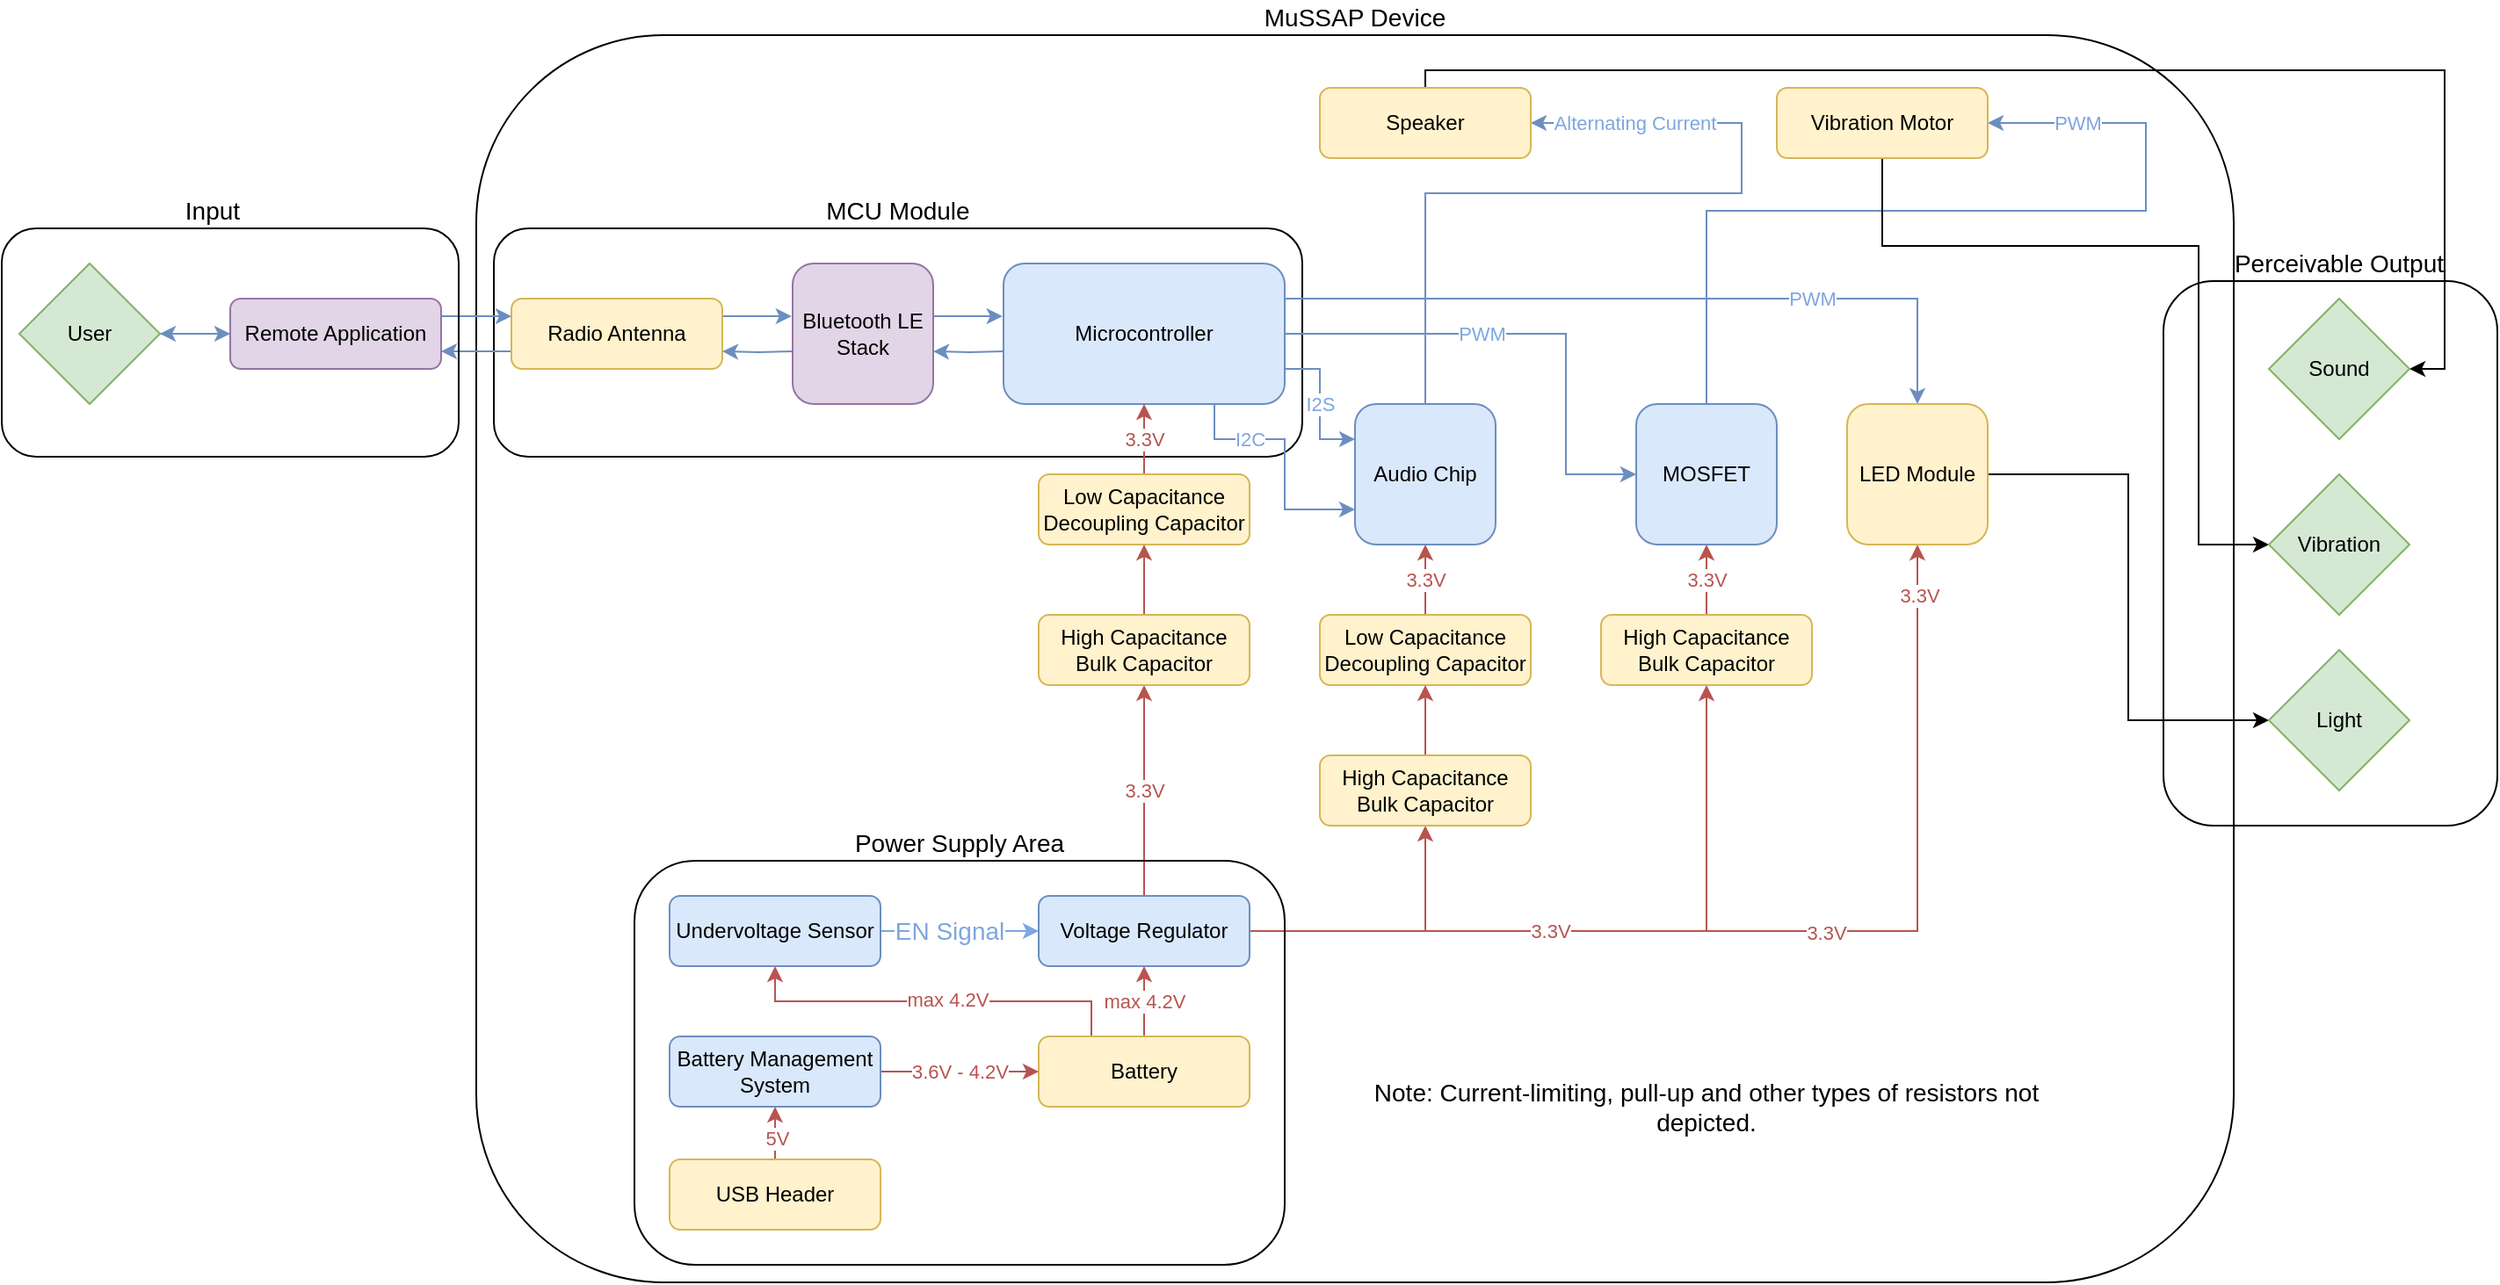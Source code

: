 <mxfile version="14.9.6" type="device"><diagram id="aHNj5ct3Xk1lWThwP3_0" name="Page-1"><mxGraphModel dx="1551" dy="1151" grid="1" gridSize="10" guides="1" tooltips="1" connect="1" arrows="1" fold="1" page="1" pageScale="1" pageWidth="850" pageHeight="1100" math="0" shadow="0"><root><mxCell id="0"/><mxCell id="1" parent="0"/><mxCell id="x5rUt0chN37X7QX0Lgqs-74" value="" style="rounded=1;whiteSpace=wrap;html=1;fontSize=14;fontColor=#B85450;fillColor=none;" parent="1" vertex="1"><mxGeometry x="300" y="50" width="1000" height="710" as="geometry"/></mxCell><mxCell id="x5rUt0chN37X7QX0Lgqs-71" value="" style="rounded=1;whiteSpace=wrap;html=1;fontSize=14;fontColor=#B85450;fillColor=none;" parent="1" vertex="1"><mxGeometry x="310" y="160" width="460" height="130" as="geometry"/></mxCell><mxCell id="x5rUt0chN37X7QX0Lgqs-8" style="edgeStyle=orthogonalEdgeStyle;rounded=0;orthogonalLoop=1;jettySize=auto;html=1;exitX=0;exitY=0.5;exitDx=0;exitDy=0;fillColor=#dae8fc;strokeColor=#6c8ebf;" parent="1" source="x5rUt0chN37X7QX0Lgqs-1" edge="1"><mxGeometry relative="1" as="geometry"><mxPoint x="120" y="219.946" as="targetPoint"/></mxGeometry></mxCell><mxCell id="x5rUt0chN37X7QX0Lgqs-9" style="edgeStyle=orthogonalEdgeStyle;rounded=0;orthogonalLoop=1;jettySize=auto;html=1;exitX=1;exitY=0.25;exitDx=0;exitDy=0;entryX=0;entryY=0.25;entryDx=0;entryDy=0;fillColor=#dae8fc;strokeColor=#6c8ebf;" parent="1" source="x5rUt0chN37X7QX0Lgqs-1" target="x5rUt0chN37X7QX0Lgqs-3" edge="1"><mxGeometry relative="1" as="geometry"/></mxCell><mxCell id="x5rUt0chN37X7QX0Lgqs-1" value="Remote Application" style="rounded=1;whiteSpace=wrap;html=1;fillColor=#e1d5e7;strokeColor=#9673a6;" parent="1" vertex="1"><mxGeometry x="160" y="200" width="120" height="40" as="geometry"/></mxCell><mxCell id="x5rUt0chN37X7QX0Lgqs-7" style="edgeStyle=orthogonalEdgeStyle;rounded=0;orthogonalLoop=1;jettySize=auto;html=1;exitX=1;exitY=0.5;exitDx=0;exitDy=0;entryX=0;entryY=0.5;entryDx=0;entryDy=0;fillColor=#dae8fc;strokeColor=#6c8ebf;" parent="1" source="x5rUt0chN37X7QX0Lgqs-2" target="x5rUt0chN37X7QX0Lgqs-1" edge="1"><mxGeometry relative="1" as="geometry"/></mxCell><mxCell id="x5rUt0chN37X7QX0Lgqs-2" value="User" style="rhombus;whiteSpace=wrap;html=1;fillColor=#d5e8d4;strokeColor=#82b366;" parent="1" vertex="1"><mxGeometry x="40" y="180" width="80" height="80" as="geometry"/></mxCell><mxCell id="x5rUt0chN37X7QX0Lgqs-10" style="edgeStyle=orthogonalEdgeStyle;rounded=0;orthogonalLoop=1;jettySize=auto;html=1;exitX=0;exitY=0.75;exitDx=0;exitDy=0;entryX=1;entryY=0.75;entryDx=0;entryDy=0;fillColor=#dae8fc;strokeColor=#6c8ebf;" parent="1" source="x5rUt0chN37X7QX0Lgqs-3" target="x5rUt0chN37X7QX0Lgqs-1" edge="1"><mxGeometry relative="1" as="geometry"/></mxCell><mxCell id="x5rUt0chN37X7QX0Lgqs-11" style="edgeStyle=orthogonalEdgeStyle;rounded=0;orthogonalLoop=1;jettySize=auto;html=1;exitX=1;exitY=0.25;exitDx=0;exitDy=0;entryX=-0.008;entryY=0.383;entryDx=0;entryDy=0;entryPerimeter=0;fillColor=#dae8fc;strokeColor=#6c8ebf;" parent="1" source="x5rUt0chN37X7QX0Lgqs-3" target="x5rUt0chN37X7QX0Lgqs-4" edge="1"><mxGeometry relative="1" as="geometry"/></mxCell><mxCell id="x5rUt0chN37X7QX0Lgqs-3" value="Radio Antenna" style="rounded=1;whiteSpace=wrap;html=1;fillColor=#fff2cc;strokeColor=#d6b656;" parent="1" vertex="1"><mxGeometry x="320" y="200" width="120" height="40" as="geometry"/></mxCell><mxCell id="x5rUt0chN37X7QX0Lgqs-4" value="Bluetooth LE Stack" style="rounded=1;whiteSpace=wrap;html=1;fillColor=#e1d5e7;strokeColor=#9673a6;" parent="1" vertex="1"><mxGeometry x="480" y="180" width="80" height="80" as="geometry"/></mxCell><mxCell id="x5rUt0chN37X7QX0Lgqs-36" value="I2S" style="edgeStyle=orthogonalEdgeStyle;rounded=0;orthogonalLoop=1;jettySize=auto;html=1;exitX=1;exitY=0.75;exitDx=0;exitDy=0;entryX=0;entryY=0.25;entryDx=0;entryDy=0;fillColor=#dae8fc;strokeColor=#6c8ebf;fontColor=#7EA6E0;" parent="1" source="x5rUt0chN37X7QX0Lgqs-5" target="x5rUt0chN37X7QX0Lgqs-34" edge="1"><mxGeometry relative="1" as="geometry"/></mxCell><mxCell id="x5rUt0chN37X7QX0Lgqs-37" value="I2C" style="edgeStyle=orthogonalEdgeStyle;rounded=0;orthogonalLoop=1;jettySize=auto;html=1;exitX=0.75;exitY=1;exitDx=0;exitDy=0;entryX=0;entryY=0.75;entryDx=0;entryDy=0;fillColor=#dae8fc;strokeColor=#6c8ebf;fontColor=#7EA6E0;" parent="1" source="x5rUt0chN37X7QX0Lgqs-5" target="x5rUt0chN37X7QX0Lgqs-34" edge="1"><mxGeometry x="-0.429" relative="1" as="geometry"><Array as="points"><mxPoint x="720" y="280"/><mxPoint x="760" y="280"/><mxPoint x="760" y="320"/></Array><mxPoint as="offset"/></mxGeometry></mxCell><mxCell id="x5rUt0chN37X7QX0Lgqs-46" value="&lt;p style=&quot;line-height: 120%&quot;&gt;PWM&lt;/p&gt;" style="edgeStyle=orthogonalEdgeStyle;rounded=0;orthogonalLoop=1;jettySize=auto;html=1;exitX=1;exitY=0.5;exitDx=0;exitDy=0;entryX=0;entryY=0.5;entryDx=0;entryDy=0;fontColor=#7EA6E0;fillColor=#dae8fc;strokeColor=#6c8ebf;" parent="1" source="x5rUt0chN37X7QX0Lgqs-5" target="x5rUt0chN37X7QX0Lgqs-45" edge="1"><mxGeometry x="-0.2" relative="1" as="geometry"><Array as="points"><mxPoint x="920" y="220"/><mxPoint x="920" y="300"/></Array><mxPoint as="offset"/></mxGeometry></mxCell><mxCell id="x5rUt0chN37X7QX0Lgqs-54" style="edgeStyle=orthogonalEdgeStyle;rounded=0;orthogonalLoop=1;jettySize=auto;html=1;exitX=1;exitY=0.25;exitDx=0;exitDy=0;entryX=0.5;entryY=0;entryDx=0;entryDy=0;fontColor=#7EA6E0;strokeColor=#6C8EBF;" parent="1" source="x5rUt0chN37X7QX0Lgqs-5" target="x5rUt0chN37X7QX0Lgqs-53" edge="1"><mxGeometry relative="1" as="geometry"/></mxCell><mxCell id="x5rUt0chN37X7QX0Lgqs-56" value="PWM" style="edgeLabel;html=1;align=center;verticalAlign=middle;resizable=0;points=[];fontColor=#7EA6E0;" parent="x5rUt0chN37X7QX0Lgqs-54" vertex="1" connectable="0"><mxGeometry x="0.115" y="-2" relative="1" as="geometry"><mxPoint x="66" y="-2" as="offset"/></mxGeometry></mxCell><mxCell id="x5rUt0chN37X7QX0Lgqs-5" value="Microcontroller" style="rounded=1;whiteSpace=wrap;html=1;fillColor=#dae8fc;strokeColor=#6c8ebf;" parent="1" vertex="1"><mxGeometry x="600" y="180" width="160" height="80" as="geometry"/></mxCell><mxCell id="x5rUt0chN37X7QX0Lgqs-12" style="edgeStyle=orthogonalEdgeStyle;rounded=0;orthogonalLoop=1;jettySize=auto;html=1;fillColor=#dae8fc;strokeColor=#6c8ebf;" parent="1" edge="1"><mxGeometry relative="1" as="geometry"><mxPoint x="480" y="230" as="sourcePoint"/><mxPoint x="440" y="230" as="targetPoint"/></mxGeometry></mxCell><mxCell id="x5rUt0chN37X7QX0Lgqs-15" style="edgeStyle=orthogonalEdgeStyle;rounded=0;orthogonalLoop=1;jettySize=auto;html=1;exitX=1;exitY=0.25;exitDx=0;exitDy=0;entryX=-0.008;entryY=0.383;entryDx=0;entryDy=0;entryPerimeter=0;fillColor=#dae8fc;strokeColor=#6c8ebf;" parent="1" edge="1"><mxGeometry relative="1" as="geometry"><mxPoint x="560" y="210" as="sourcePoint"/><mxPoint x="599.36" y="210.64" as="targetPoint"/></mxGeometry></mxCell><mxCell id="x5rUt0chN37X7QX0Lgqs-16" style="edgeStyle=orthogonalEdgeStyle;rounded=0;orthogonalLoop=1;jettySize=auto;html=1;fillColor=#dae8fc;strokeColor=#6c8ebf;" parent="1" edge="1"><mxGeometry relative="1" as="geometry"><mxPoint x="600" y="230" as="sourcePoint"/><mxPoint x="560" y="230" as="targetPoint"/></mxGeometry></mxCell><mxCell id="x5rUt0chN37X7QX0Lgqs-25" value="3.3V" style="edgeStyle=orthogonalEdgeStyle;rounded=0;orthogonalLoop=1;jettySize=auto;html=1;exitX=0.5;exitY=0;exitDx=0;exitDy=0;entryX=0.5;entryY=1;entryDx=0;entryDy=0;fillColor=#f8cecc;strokeColor=#b85450;fontColor=#B85450;" parent="1" source="x5rUt0chN37X7QX0Lgqs-18" target="x5rUt0chN37X7QX0Lgqs-20" edge="1"><mxGeometry relative="1" as="geometry"/></mxCell><mxCell id="x5rUt0chN37X7QX0Lgqs-42" style="edgeStyle=orthogonalEdgeStyle;rounded=0;orthogonalLoop=1;jettySize=auto;html=1;exitX=1;exitY=0.5;exitDx=0;exitDy=0;entryX=0.5;entryY=1;entryDx=0;entryDy=0;fontColor=#7EA6E0;fillColor=#f8cecc;strokeColor=#b85450;" parent="1" source="x5rUt0chN37X7QX0Lgqs-18" target="x5rUt0chN37X7QX0Lgqs-40" edge="1"><mxGeometry relative="1" as="geometry"/></mxCell><mxCell id="x5rUt0chN37X7QX0Lgqs-50" style="edgeStyle=orthogonalEdgeStyle;rounded=0;orthogonalLoop=1;jettySize=auto;html=1;exitX=1;exitY=0.5;exitDx=0;exitDy=0;entryX=0.5;entryY=1;entryDx=0;entryDy=0;fontColor=#7EA6E0;fillColor=#f8cecc;strokeColor=#b85450;" parent="1" source="x5rUt0chN37X7QX0Lgqs-18" target="x5rUt0chN37X7QX0Lgqs-49" edge="1"><mxGeometry relative="1" as="geometry"/></mxCell><mxCell id="x5rUt0chN37X7QX0Lgqs-55" style="edgeStyle=orthogonalEdgeStyle;rounded=0;orthogonalLoop=1;jettySize=auto;html=1;exitX=1;exitY=0.5;exitDx=0;exitDy=0;entryX=0.5;entryY=1;entryDx=0;entryDy=0;fontColor=#7EA6E0;fillColor=#f8cecc;strokeColor=#b85450;" parent="1" source="x5rUt0chN37X7QX0Lgqs-18" target="x5rUt0chN37X7QX0Lgqs-53" edge="1"><mxGeometry relative="1" as="geometry"/></mxCell><mxCell id="x5rUt0chN37X7QX0Lgqs-63" value="3.3V" style="edgeLabel;html=1;align=center;verticalAlign=middle;resizable=0;points=[];fontColor=#B85450;" parent="x5rUt0chN37X7QX0Lgqs-55" vertex="1" connectable="0"><mxGeometry x="-0.431" relative="1" as="geometry"><mxPoint as="offset"/></mxGeometry></mxCell><mxCell id="x5rUt0chN37X7QX0Lgqs-64" value="3.3V" style="edgeLabel;html=1;align=center;verticalAlign=middle;resizable=0;points=[];fontColor=#B85450;" parent="x5rUt0chN37X7QX0Lgqs-55" vertex="1" connectable="0"><mxGeometry x="0.094" y="-1" relative="1" as="geometry"><mxPoint as="offset"/></mxGeometry></mxCell><mxCell id="x5rUt0chN37X7QX0Lgqs-68" value="3.3V" style="edgeLabel;html=1;align=center;verticalAlign=middle;resizable=0;points=[];fontColor=#B85450;" parent="x5rUt0chN37X7QX0Lgqs-55" vertex="1" connectable="0"><mxGeometry x="0.903" y="-1" relative="1" as="geometry"><mxPoint as="offset"/></mxGeometry></mxCell><mxCell id="x5rUt0chN37X7QX0Lgqs-18" value="Voltage Regulator" style="rounded=1;whiteSpace=wrap;html=1;fillColor=#dae8fc;strokeColor=#6c8ebf;" parent="1" vertex="1"><mxGeometry x="620" y="540" width="120" height="40" as="geometry"/></mxCell><mxCell id="x5rUt0chN37X7QX0Lgqs-27" value="&lt;font color=&quot;#b85450&quot;&gt;3.3V&lt;/font&gt;" style="edgeStyle=orthogonalEdgeStyle;rounded=0;orthogonalLoop=1;jettySize=auto;html=1;exitX=0.5;exitY=0;exitDx=0;exitDy=0;entryX=0.5;entryY=1;entryDx=0;entryDy=0;fillColor=#f8cecc;strokeColor=#b85450;" parent="1" source="x5rUt0chN37X7QX0Lgqs-19" target="x5rUt0chN37X7QX0Lgqs-5" edge="1"><mxGeometry relative="1" as="geometry"/></mxCell><mxCell id="x5rUt0chN37X7QX0Lgqs-19" value="Low Capacitance Decoupling Capacitor" style="rounded=1;whiteSpace=wrap;html=1;fillColor=#fff2cc;strokeColor=#d6b656;" parent="1" vertex="1"><mxGeometry x="620" y="300" width="120" height="40" as="geometry"/></mxCell><mxCell id="x5rUt0chN37X7QX0Lgqs-26" style="edgeStyle=orthogonalEdgeStyle;rounded=0;orthogonalLoop=1;jettySize=auto;html=1;exitX=0.5;exitY=0;exitDx=0;exitDy=0;entryX=0.5;entryY=1;entryDx=0;entryDy=0;fillColor=#f8cecc;strokeColor=#b85450;" parent="1" source="x5rUt0chN37X7QX0Lgqs-20" target="x5rUt0chN37X7QX0Lgqs-19" edge="1"><mxGeometry relative="1" as="geometry"/></mxCell><mxCell id="x5rUt0chN37X7QX0Lgqs-20" value="High Capacitance Bulk Capacitor" style="rounded=1;whiteSpace=wrap;html=1;fillColor=#fff2cc;strokeColor=#d6b656;" parent="1" vertex="1"><mxGeometry x="620" y="380" width="120" height="40" as="geometry"/></mxCell><mxCell id="x5rUt0chN37X7QX0Lgqs-24" value="&lt;font color=&quot;#b85450&quot;&gt;max 4.2V&lt;/font&gt;" style="edgeStyle=orthogonalEdgeStyle;rounded=0;orthogonalLoop=1;jettySize=auto;html=1;exitX=0.5;exitY=0;exitDx=0;exitDy=0;entryX=0.5;entryY=1;entryDx=0;entryDy=0;fillColor=#f8cecc;strokeColor=#b85450;" parent="1" source="x5rUt0chN37X7QX0Lgqs-21" target="x5rUt0chN37X7QX0Lgqs-18" edge="1"><mxGeometry relative="1" as="geometry"><Array as="points"><mxPoint x="680" y="600"/><mxPoint x="680" y="600"/></Array></mxGeometry></mxCell><mxCell id="x5rUt0chN37X7QX0Lgqs-66" style="edgeStyle=orthogonalEdgeStyle;rounded=0;orthogonalLoop=1;jettySize=auto;html=1;exitX=0.25;exitY=0;exitDx=0;exitDy=0;entryX=0.5;entryY=1;entryDx=0;entryDy=0;fontColor=#7EA6E0;strokeColor=#B85450;" parent="1" source="x5rUt0chN37X7QX0Lgqs-21" target="x5rUt0chN37X7QX0Lgqs-22" edge="1"><mxGeometry relative="1" as="geometry"/></mxCell><mxCell id="x5rUt0chN37X7QX0Lgqs-67" value="&lt;font color=&quot;#b85450&quot;&gt;max 4.2V&lt;/font&gt;" style="edgeLabel;html=1;align=center;verticalAlign=middle;resizable=0;points=[];fontColor=#7EA6E0;" parent="x5rUt0chN37X7QX0Lgqs-66" vertex="1" connectable="0"><mxGeometry x="-0.068" y="-1" relative="1" as="geometry"><mxPoint as="offset"/></mxGeometry></mxCell><mxCell id="x5rUt0chN37X7QX0Lgqs-21" value="Battery" style="rounded=1;whiteSpace=wrap;html=1;fillColor=#fff2cc;strokeColor=#d6b656;" parent="1" vertex="1"><mxGeometry x="620" y="620" width="120" height="40" as="geometry"/></mxCell><mxCell id="x5rUt0chN37X7QX0Lgqs-23" style="edgeStyle=orthogonalEdgeStyle;rounded=0;orthogonalLoop=1;jettySize=auto;html=1;exitX=1;exitY=0.5;exitDx=0;exitDy=0;entryX=0;entryY=0.5;entryDx=0;entryDy=0;fillColor=#f8cecc;fontColor=#7EA6E0;strokeColor=#7EA6E0;" parent="1" source="x5rUt0chN37X7QX0Lgqs-22" target="x5rUt0chN37X7QX0Lgqs-18" edge="1"><mxGeometry relative="1" as="geometry"/></mxCell><mxCell id="x5rUt0chN37X7QX0Lgqs-76" value="&lt;font color=&quot;#7ea6e0&quot;&gt;EN Signal&lt;/font&gt;" style="edgeLabel;html=1;align=center;verticalAlign=middle;resizable=0;points=[];fontSize=14;fontColor=#B85450;" parent="x5rUt0chN37X7QX0Lgqs-23" vertex="1" connectable="0"><mxGeometry x="-0.129" relative="1" as="geometry"><mxPoint as="offset"/></mxGeometry></mxCell><mxCell id="x5rUt0chN37X7QX0Lgqs-22" value="Undervoltage Sensor" style="rounded=1;whiteSpace=wrap;html=1;fillColor=#dae8fc;strokeColor=#6c8ebf;" parent="1" vertex="1"><mxGeometry x="410" y="540" width="120" height="40" as="geometry"/></mxCell><mxCell id="x5rUt0chN37X7QX0Lgqs-31" value="&lt;font color=&quot;#b85450&quot;&gt;3.6V - 4.2V&lt;/font&gt;" style="edgeStyle=orthogonalEdgeStyle;rounded=0;orthogonalLoop=1;jettySize=auto;html=1;exitX=1;exitY=0.5;exitDx=0;exitDy=0;entryX=0;entryY=0.5;entryDx=0;entryDy=0;fillColor=#f8cecc;strokeColor=#b85450;" parent="1" source="x5rUt0chN37X7QX0Lgqs-28" target="x5rUt0chN37X7QX0Lgqs-21" edge="1"><mxGeometry relative="1" as="geometry"/></mxCell><mxCell id="x5rUt0chN37X7QX0Lgqs-28" value="Battery Management System" style="rounded=1;whiteSpace=wrap;html=1;fillColor=#dae8fc;strokeColor=#6c8ebf;" parent="1" vertex="1"><mxGeometry x="410" y="620" width="120" height="40" as="geometry"/></mxCell><mxCell id="x5rUt0chN37X7QX0Lgqs-30" style="edgeStyle=orthogonalEdgeStyle;rounded=0;orthogonalLoop=1;jettySize=auto;html=1;exitX=0.5;exitY=0;exitDx=0;exitDy=0;entryX=0.5;entryY=1;entryDx=0;entryDy=0;fillColor=#f8cecc;strokeColor=#b85450;" parent="1" source="x5rUt0chN37X7QX0Lgqs-29" target="x5rUt0chN37X7QX0Lgqs-28" edge="1"><mxGeometry relative="1" as="geometry"/></mxCell><mxCell id="x5rUt0chN37X7QX0Lgqs-69" value="5V" style="edgeLabel;html=1;align=center;verticalAlign=middle;resizable=0;points=[];fontColor=#B85450;" parent="x5rUt0chN37X7QX0Lgqs-30" vertex="1" connectable="0"><mxGeometry x="-0.183" y="-1" relative="1" as="geometry"><mxPoint as="offset"/></mxGeometry></mxCell><mxCell id="x5rUt0chN37X7QX0Lgqs-29" value="USB Header" style="rounded=1;whiteSpace=wrap;html=1;fillColor=#fff2cc;strokeColor=#d6b656;" parent="1" vertex="1"><mxGeometry x="410" y="690" width="120" height="40" as="geometry"/></mxCell><mxCell id="x5rUt0chN37X7QX0Lgqs-58" style="edgeStyle=orthogonalEdgeStyle;rounded=0;orthogonalLoop=1;jettySize=auto;html=1;exitX=0.5;exitY=0;exitDx=0;exitDy=0;entryX=1;entryY=0.5;entryDx=0;entryDy=0;fontColor=#7EA6E0;strokeColor=#6C8EBF;" parent="1" source="x5rUt0chN37X7QX0Lgqs-34" target="x5rUt0chN37X7QX0Lgqs-57" edge="1"><mxGeometry relative="1" as="geometry"><Array as="points"><mxPoint x="840" y="140"/><mxPoint x="1020" y="140"/><mxPoint x="1020" y="100"/></Array></mxGeometry></mxCell><mxCell id="x5rUt0chN37X7QX0Lgqs-59" value="Alternating Current" style="edgeLabel;html=1;align=center;verticalAlign=middle;resizable=0;points=[];fontColor=#7EA6E0;" parent="x5rUt0chN37X7QX0Lgqs-58" vertex="1" connectable="0"><mxGeometry x="0.714" y="2" relative="1" as="geometry"><mxPoint x="-7" y="-2" as="offset"/></mxGeometry></mxCell><mxCell id="x5rUt0chN37X7QX0Lgqs-34" value="Audio Chip" style="rounded=1;whiteSpace=wrap;html=1;fillColor=#dae8fc;strokeColor=#6c8ebf;" parent="1" vertex="1"><mxGeometry x="800" y="260" width="80" height="80" as="geometry"/></mxCell><mxCell id="x5rUt0chN37X7QX0Lgqs-44" value="3.3V" style="edgeStyle=orthogonalEdgeStyle;rounded=0;orthogonalLoop=1;jettySize=auto;html=1;exitX=0.5;exitY=0;exitDx=0;exitDy=0;entryX=0.5;entryY=1;entryDx=0;entryDy=0;fillColor=#f8cecc;strokeColor=#b85450;fontColor=#B85450;" parent="1" source="x5rUt0chN37X7QX0Lgqs-39" target="x5rUt0chN37X7QX0Lgqs-34" edge="1"><mxGeometry relative="1" as="geometry"/></mxCell><mxCell id="x5rUt0chN37X7QX0Lgqs-39" value="Low Capacitance Decoupling Capacitor" style="rounded=1;whiteSpace=wrap;html=1;fillColor=#fff2cc;strokeColor=#d6b656;" parent="1" vertex="1"><mxGeometry x="780" y="380" width="120" height="40" as="geometry"/></mxCell><mxCell id="x5rUt0chN37X7QX0Lgqs-43" style="edgeStyle=orthogonalEdgeStyle;rounded=0;orthogonalLoop=1;jettySize=auto;html=1;exitX=0.5;exitY=0;exitDx=0;exitDy=0;entryX=0.5;entryY=1;entryDx=0;entryDy=0;fontColor=#7EA6E0;fillColor=#f8cecc;strokeColor=#b85450;" parent="1" source="x5rUt0chN37X7QX0Lgqs-40" target="x5rUt0chN37X7QX0Lgqs-39" edge="1"><mxGeometry relative="1" as="geometry"/></mxCell><mxCell id="x5rUt0chN37X7QX0Lgqs-40" value="High Capacitance Bulk Capacitor" style="rounded=1;whiteSpace=wrap;html=1;fillColor=#fff2cc;strokeColor=#d6b656;" parent="1" vertex="1"><mxGeometry x="780" y="460" width="120" height="40" as="geometry"/></mxCell><mxCell id="x5rUt0chN37X7QX0Lgqs-61" style="edgeStyle=orthogonalEdgeStyle;rounded=0;orthogonalLoop=1;jettySize=auto;html=1;exitX=0.5;exitY=0;exitDx=0;exitDy=0;entryX=1;entryY=0.5;entryDx=0;entryDy=0;fontColor=#7EA6E0;strokeColor=#6C8EBF;" parent="1" source="x5rUt0chN37X7QX0Lgqs-45" target="x5rUt0chN37X7QX0Lgqs-60" edge="1"><mxGeometry relative="1" as="geometry"><Array as="points"><mxPoint x="1000" y="150"/><mxPoint x="1250" y="150"/><mxPoint x="1250" y="100"/></Array></mxGeometry></mxCell><mxCell id="x5rUt0chN37X7QX0Lgqs-62" value="PWM" style="edgeLabel;html=1;align=center;verticalAlign=middle;resizable=0;points=[];fontColor=#7EA6E0;" parent="x5rUt0chN37X7QX0Lgqs-61" vertex="1" connectable="0"><mxGeometry x="0.766" y="1" relative="1" as="geometry"><mxPoint x="-8" y="-1" as="offset"/></mxGeometry></mxCell><mxCell id="x5rUt0chN37X7QX0Lgqs-45" value="MOSFET" style="rounded=1;whiteSpace=wrap;html=1;fillColor=#dae8fc;strokeColor=#6c8ebf;" parent="1" vertex="1"><mxGeometry x="960" y="260" width="80" height="80" as="geometry"/></mxCell><mxCell id="x5rUt0chN37X7QX0Lgqs-51" value="3.3V" style="edgeStyle=orthogonalEdgeStyle;rounded=0;orthogonalLoop=1;jettySize=auto;html=1;exitX=0.5;exitY=0;exitDx=0;exitDy=0;entryX=0.5;entryY=1;entryDx=0;entryDy=0;fillColor=#f8cecc;strokeColor=#b85450;fontColor=#B85450;" parent="1" source="x5rUt0chN37X7QX0Lgqs-49" target="x5rUt0chN37X7QX0Lgqs-45" edge="1"><mxGeometry relative="1" as="geometry"/></mxCell><mxCell id="x5rUt0chN37X7QX0Lgqs-49" value="High Capacitance Bulk Capacitor" style="rounded=1;whiteSpace=wrap;html=1;fillColor=#fff2cc;strokeColor=#d6b656;" parent="1" vertex="1"><mxGeometry x="940" y="380" width="120" height="40" as="geometry"/></mxCell><mxCell id="x5rUt0chN37X7QX0Lgqs-52" value="&lt;font color=&quot;#000000&quot; style=&quot;font-size: 14px&quot;&gt;&lt;span style=&quot;font-size: 14px&quot;&gt;Note: Current-limiting, pull-up and other types of resistors not depicted.&lt;/span&gt;&lt;/font&gt;" style="text;html=1;strokeColor=none;fillColor=none;align=center;verticalAlign=middle;whiteSpace=wrap;rounded=0;fontColor=#7EA6E0;fontSize=14;" parent="1" vertex="1"><mxGeometry x="800" y="620" width="400" height="80" as="geometry"/></mxCell><mxCell id="x5rUt0chN37X7QX0Lgqs-83" style="edgeStyle=orthogonalEdgeStyle;rounded=0;orthogonalLoop=1;jettySize=auto;html=1;exitX=1;exitY=0.5;exitDx=0;exitDy=0;entryX=0;entryY=0.5;entryDx=0;entryDy=0;fontSize=14;fontColor=#B85450;" parent="1" source="x5rUt0chN37X7QX0Lgqs-53" target="x5rUt0chN37X7QX0Lgqs-80" edge="1"><mxGeometry relative="1" as="geometry"/></mxCell><mxCell id="x5rUt0chN37X7QX0Lgqs-53" value="LED Module" style="rounded=1;whiteSpace=wrap;html=1;fillColor=#fff2cc;strokeColor=#d6b656;" parent="1" vertex="1"><mxGeometry x="1080" y="260" width="80" height="80" as="geometry"/></mxCell><mxCell id="x5rUt0chN37X7QX0Lgqs-86" style="edgeStyle=orthogonalEdgeStyle;rounded=0;orthogonalLoop=1;jettySize=auto;html=1;exitX=0.5;exitY=0;exitDx=0;exitDy=0;entryX=1;entryY=0.5;entryDx=0;entryDy=0;fontSize=14;fontColor=#B85450;" parent="1" source="x5rUt0chN37X7QX0Lgqs-57" target="x5rUt0chN37X7QX0Lgqs-82" edge="1"><mxGeometry relative="1" as="geometry"><Array as="points"><mxPoint x="840" y="70"/><mxPoint x="1420" y="70"/><mxPoint x="1420" y="240"/></Array></mxGeometry></mxCell><mxCell id="x5rUt0chN37X7QX0Lgqs-57" value="Speaker" style="rounded=1;whiteSpace=wrap;html=1;fillColor=#fff2cc;strokeColor=#d6b656;" parent="1" vertex="1"><mxGeometry x="780" y="80" width="120" height="40" as="geometry"/></mxCell><mxCell id="x5rUt0chN37X7QX0Lgqs-85" style="edgeStyle=orthogonalEdgeStyle;rounded=0;orthogonalLoop=1;jettySize=auto;html=1;exitX=0.5;exitY=1;exitDx=0;exitDy=0;entryX=0;entryY=0.5;entryDx=0;entryDy=0;fontSize=14;fontColor=#B85450;" parent="1" source="x5rUt0chN37X7QX0Lgqs-60" target="x5rUt0chN37X7QX0Lgqs-81" edge="1"><mxGeometry relative="1" as="geometry"><Array as="points"><mxPoint x="1100" y="170"/><mxPoint x="1280" y="170"/><mxPoint x="1280" y="340"/></Array></mxGeometry></mxCell><mxCell id="x5rUt0chN37X7QX0Lgqs-60" value="Vibration Motor" style="rounded=1;whiteSpace=wrap;html=1;fillColor=#fff2cc;strokeColor=#d6b656;" parent="1" vertex="1"><mxGeometry x="1040" y="80" width="120" height="40" as="geometry"/></mxCell><mxCell id="x5rUt0chN37X7QX0Lgqs-73" value="&lt;font color=&quot;#000000&quot;&gt;&lt;span&gt;MCU Module&lt;/span&gt;&lt;/font&gt;" style="text;html=1;strokeColor=none;fillColor=none;align=center;verticalAlign=middle;whiteSpace=wrap;rounded=0;fontSize=14;fontColor=#B85450;fontStyle=0" parent="1" vertex="1"><mxGeometry x="495" y="140" width="90" height="20" as="geometry"/></mxCell><mxCell id="x5rUt0chN37X7QX0Lgqs-75" value="&lt;font color=&quot;#000000&quot;&gt;&lt;span&gt;MuSSAP Device&lt;/span&gt;&lt;/font&gt;" style="text;html=1;strokeColor=none;fillColor=none;align=center;verticalAlign=middle;whiteSpace=wrap;rounded=0;fontSize=14;fontColor=#B85450;fontStyle=0" parent="1" vertex="1"><mxGeometry x="730" y="30" width="140" height="20" as="geometry"/></mxCell><mxCell id="x5rUt0chN37X7QX0Lgqs-80" value="Light" style="rhombus;whiteSpace=wrap;html=1;fillColor=#d5e8d4;strokeColor=#82b366;" parent="1" vertex="1"><mxGeometry x="1320" y="400" width="80" height="80" as="geometry"/></mxCell><mxCell id="x5rUt0chN37X7QX0Lgqs-81" value="Vibration" style="rhombus;whiteSpace=wrap;html=1;fillColor=#d5e8d4;strokeColor=#82b366;" parent="1" vertex="1"><mxGeometry x="1320" y="300" width="80" height="80" as="geometry"/></mxCell><mxCell id="x5rUt0chN37X7QX0Lgqs-82" value="Sound" style="rhombus;whiteSpace=wrap;html=1;fillColor=#d5e8d4;strokeColor=#82b366;" parent="1" vertex="1"><mxGeometry x="1320" y="200" width="80" height="80" as="geometry"/></mxCell><mxCell id="x5rUt0chN37X7QX0Lgqs-87" value="&lt;font color=&quot;#000000&quot;&gt;&lt;span&gt;Perceivable Output&lt;/span&gt;&lt;/font&gt;" style="text;html=1;strokeColor=none;fillColor=none;align=center;verticalAlign=middle;whiteSpace=wrap;rounded=0;fontSize=14;fontColor=#B85450;fontStyle=0" parent="1" vertex="1"><mxGeometry x="1290" y="170" width="140" height="20" as="geometry"/></mxCell><mxCell id="x5rUt0chN37X7QX0Lgqs-88" value="" style="rounded=1;whiteSpace=wrap;html=1;fontSize=14;fontColor=#B85450;fillColor=none;" parent="1" vertex="1"><mxGeometry x="1260" y="190" width="190" height="310" as="geometry"/></mxCell><mxCell id="x5rUt0chN37X7QX0Lgqs-89" value="&lt;font color=&quot;#000000&quot;&gt;&lt;span&gt;Input&lt;/span&gt;&lt;/font&gt;" style="text;html=1;strokeColor=none;fillColor=none;align=center;verticalAlign=middle;whiteSpace=wrap;rounded=0;fontSize=14;fontColor=#B85450;fontStyle=0" parent="1" vertex="1"><mxGeometry x="80" y="140" width="140" height="20" as="geometry"/></mxCell><mxCell id="x5rUt0chN37X7QX0Lgqs-90" value="" style="rounded=1;whiteSpace=wrap;html=1;fontSize=14;fontColor=#B85450;fillColor=none;" parent="1" vertex="1"><mxGeometry x="30" y="160" width="260" height="130" as="geometry"/></mxCell><mxCell id="x5rUt0chN37X7QX0Lgqs-91" value="" style="rounded=1;whiteSpace=wrap;html=1;fontSize=14;fontColor=#B85450;fillColor=none;" parent="1" vertex="1"><mxGeometry x="390" y="520" width="370" height="230" as="geometry"/></mxCell><mxCell id="x5rUt0chN37X7QX0Lgqs-92" value="&lt;font color=&quot;#000000&quot;&gt;&lt;span&gt;Power Supply Area&lt;/span&gt;&lt;/font&gt;" style="text;html=1;strokeColor=none;fillColor=none;align=center;verticalAlign=middle;whiteSpace=wrap;rounded=0;fontSize=14;fontColor=#B85450;fontStyle=0" parent="1" vertex="1"><mxGeometry x="510" y="500" width="130" height="20" as="geometry"/></mxCell></root></mxGraphModel></diagram></mxfile>